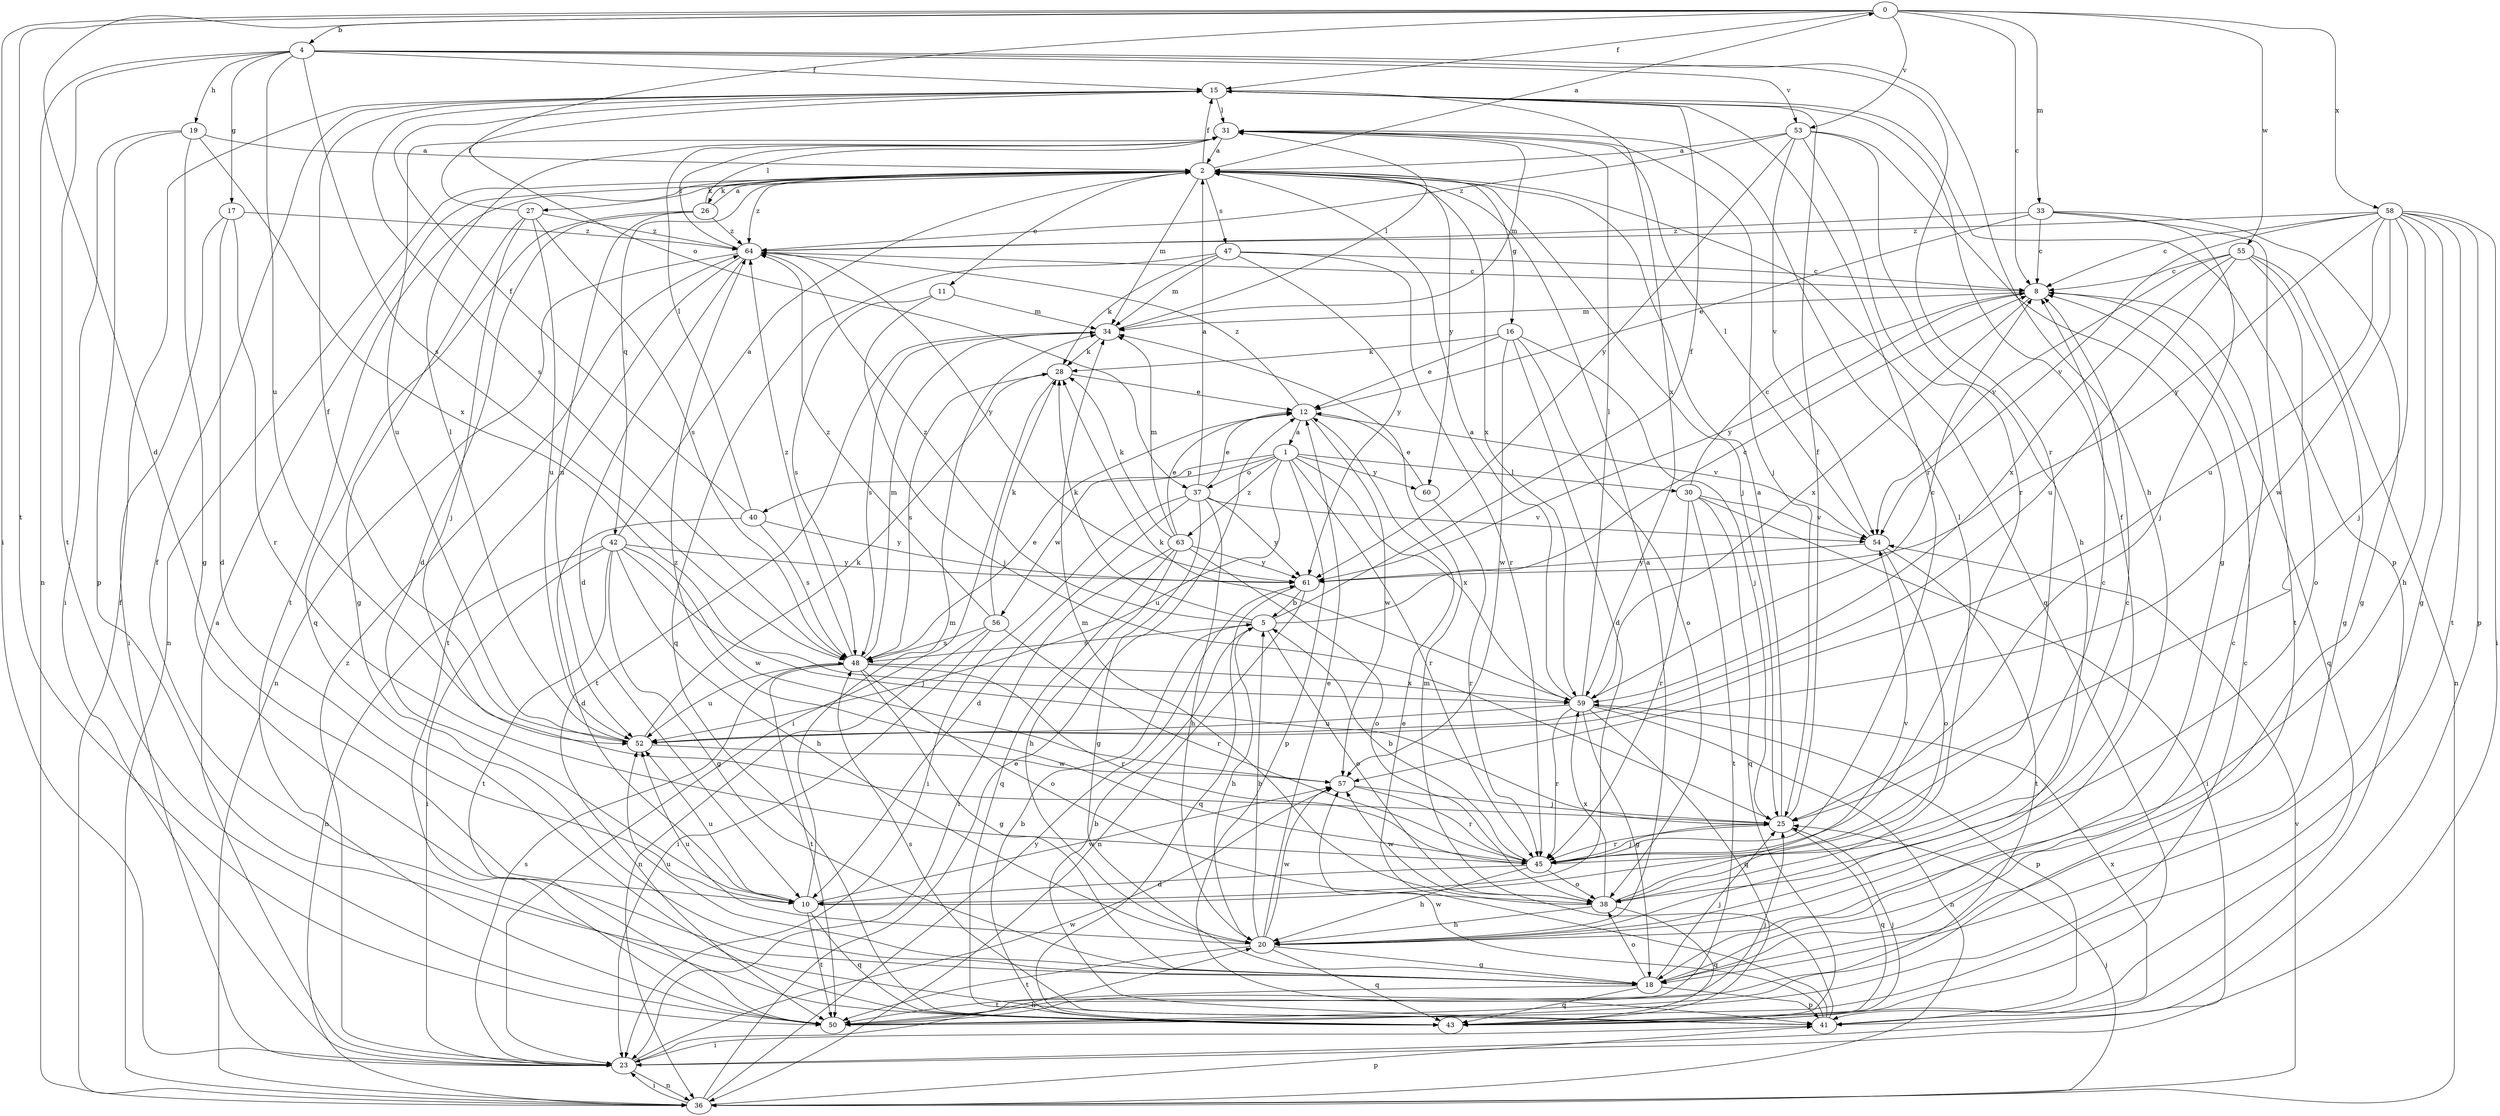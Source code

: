 strict digraph  {
0;
1;
2;
4;
5;
8;
10;
11;
12;
15;
16;
17;
18;
19;
20;
23;
25;
26;
27;
28;
30;
31;
33;
34;
36;
37;
38;
40;
41;
42;
43;
45;
47;
48;
50;
52;
53;
54;
55;
56;
57;
58;
59;
60;
61;
63;
64;
0 -> 4  [label=b];
0 -> 8  [label=c];
0 -> 10  [label=d];
0 -> 15  [label=f];
0 -> 23  [label=i];
0 -> 33  [label=m];
0 -> 37  [label=o];
0 -> 50  [label=t];
0 -> 53  [label=v];
0 -> 55  [label=w];
0 -> 58  [label=x];
1 -> 30  [label=l];
1 -> 37  [label=o];
1 -> 40  [label=p];
1 -> 41  [label=p];
1 -> 45  [label=r];
1 -> 52  [label=u];
1 -> 56  [label=w];
1 -> 59  [label=x];
1 -> 60  [label=y];
1 -> 63  [label=z];
2 -> 0  [label=a];
2 -> 11  [label=e];
2 -> 15  [label=f];
2 -> 16  [label=g];
2 -> 25  [label=j];
2 -> 26  [label=k];
2 -> 27  [label=k];
2 -> 34  [label=m];
2 -> 36  [label=n];
2 -> 42  [label=q];
2 -> 43  [label=q];
2 -> 47  [label=s];
2 -> 50  [label=t];
2 -> 59  [label=x];
2 -> 60  [label=y];
2 -> 64  [label=z];
4 -> 15  [label=f];
4 -> 17  [label=g];
4 -> 19  [label=h];
4 -> 20  [label=h];
4 -> 36  [label=n];
4 -> 45  [label=r];
4 -> 48  [label=s];
4 -> 50  [label=t];
4 -> 52  [label=u];
4 -> 53  [label=v];
5 -> 8  [label=c];
5 -> 15  [label=f];
5 -> 20  [label=h];
5 -> 28  [label=k];
5 -> 38  [label=o];
5 -> 48  [label=s];
5 -> 64  [label=z];
8 -> 34  [label=m];
8 -> 43  [label=q];
8 -> 59  [label=x];
8 -> 61  [label=y];
10 -> 8  [label=c];
10 -> 34  [label=m];
10 -> 43  [label=q];
10 -> 50  [label=t];
10 -> 52  [label=u];
10 -> 57  [label=w];
11 -> 25  [label=j];
11 -> 34  [label=m];
11 -> 48  [label=s];
12 -> 1  [label=a];
12 -> 54  [label=v];
12 -> 57  [label=w];
12 -> 64  [label=z];
15 -> 31  [label=l];
15 -> 41  [label=p];
15 -> 45  [label=r];
15 -> 48  [label=s];
15 -> 59  [label=x];
16 -> 10  [label=d];
16 -> 12  [label=e];
16 -> 25  [label=j];
16 -> 28  [label=k];
16 -> 38  [label=o];
16 -> 57  [label=w];
17 -> 10  [label=d];
17 -> 23  [label=i];
17 -> 45  [label=r];
17 -> 64  [label=z];
18 -> 8  [label=c];
18 -> 25  [label=j];
18 -> 38  [label=o];
18 -> 41  [label=p];
18 -> 43  [label=q];
18 -> 50  [label=t];
18 -> 52  [label=u];
19 -> 2  [label=a];
19 -> 18  [label=g];
19 -> 23  [label=i];
19 -> 41  [label=p];
19 -> 59  [label=x];
20 -> 2  [label=a];
20 -> 5  [label=b];
20 -> 12  [label=e];
20 -> 15  [label=f];
20 -> 18  [label=g];
20 -> 43  [label=q];
20 -> 50  [label=t];
20 -> 52  [label=u];
20 -> 57  [label=w];
23 -> 2  [label=a];
23 -> 20  [label=h];
23 -> 36  [label=n];
23 -> 48  [label=s];
23 -> 57  [label=w];
23 -> 64  [label=z];
25 -> 2  [label=a];
25 -> 15  [label=f];
25 -> 43  [label=q];
25 -> 45  [label=r];
26 -> 2  [label=a];
26 -> 10  [label=d];
26 -> 31  [label=l];
26 -> 43  [label=q];
26 -> 52  [label=u];
26 -> 64  [label=z];
27 -> 15  [label=f];
27 -> 18  [label=g];
27 -> 25  [label=j];
27 -> 48  [label=s];
27 -> 52  [label=u];
27 -> 64  [label=z];
28 -> 12  [label=e];
28 -> 23  [label=i];
28 -> 48  [label=s];
30 -> 8  [label=c];
30 -> 23  [label=i];
30 -> 43  [label=q];
30 -> 45  [label=r];
30 -> 50  [label=t];
30 -> 54  [label=v];
31 -> 2  [label=a];
31 -> 25  [label=j];
31 -> 34  [label=m];
31 -> 52  [label=u];
33 -> 8  [label=c];
33 -> 12  [label=e];
33 -> 18  [label=g];
33 -> 25  [label=j];
33 -> 50  [label=t];
33 -> 64  [label=z];
34 -> 28  [label=k];
34 -> 31  [label=l];
34 -> 48  [label=s];
34 -> 50  [label=t];
36 -> 12  [label=e];
36 -> 15  [label=f];
36 -> 23  [label=i];
36 -> 25  [label=j];
36 -> 41  [label=p];
36 -> 54  [label=v];
36 -> 61  [label=y];
37 -> 2  [label=a];
37 -> 10  [label=d];
37 -> 12  [label=e];
37 -> 18  [label=g];
37 -> 20  [label=h];
37 -> 23  [label=i];
37 -> 54  [label=v];
37 -> 61  [label=y];
38 -> 20  [label=h];
38 -> 31  [label=l];
38 -> 34  [label=m];
38 -> 43  [label=q];
38 -> 54  [label=v];
38 -> 57  [label=w];
38 -> 59  [label=x];
40 -> 10  [label=d];
40 -> 15  [label=f];
40 -> 31  [label=l];
40 -> 48  [label=s];
40 -> 61  [label=y];
41 -> 5  [label=b];
41 -> 12  [label=e];
41 -> 23  [label=i];
41 -> 34  [label=m];
41 -> 48  [label=s];
41 -> 57  [label=w];
41 -> 59  [label=x];
42 -> 2  [label=a];
42 -> 18  [label=g];
42 -> 20  [label=h];
42 -> 23  [label=i];
42 -> 25  [label=j];
42 -> 36  [label=n];
42 -> 50  [label=t];
42 -> 57  [label=w];
42 -> 61  [label=y];
43 -> 5  [label=b];
43 -> 15  [label=f];
43 -> 25  [label=j];
45 -> 5  [label=b];
45 -> 8  [label=c];
45 -> 10  [label=d];
45 -> 20  [label=h];
45 -> 25  [label=j];
45 -> 38  [label=o];
45 -> 64  [label=z];
47 -> 8  [label=c];
47 -> 28  [label=k];
47 -> 34  [label=m];
47 -> 43  [label=q];
47 -> 45  [label=r];
47 -> 61  [label=y];
48 -> 12  [label=e];
48 -> 18  [label=g];
48 -> 34  [label=m];
48 -> 38  [label=o];
48 -> 45  [label=r];
48 -> 50  [label=t];
48 -> 52  [label=u];
48 -> 59  [label=x];
48 -> 64  [label=z];
50 -> 8  [label=c];
50 -> 25  [label=j];
52 -> 15  [label=f];
52 -> 28  [label=k];
52 -> 31  [label=l];
52 -> 57  [label=w];
53 -> 2  [label=a];
53 -> 18  [label=g];
53 -> 20  [label=h];
53 -> 45  [label=r];
53 -> 54  [label=v];
53 -> 61  [label=y];
53 -> 64  [label=z];
54 -> 31  [label=l];
54 -> 38  [label=o];
54 -> 50  [label=t];
54 -> 61  [label=y];
55 -> 8  [label=c];
55 -> 18  [label=g];
55 -> 36  [label=n];
55 -> 38  [label=o];
55 -> 52  [label=u];
55 -> 54  [label=v];
55 -> 59  [label=x];
56 -> 23  [label=i];
56 -> 28  [label=k];
56 -> 36  [label=n];
56 -> 45  [label=r];
56 -> 48  [label=s];
56 -> 64  [label=z];
57 -> 25  [label=j];
57 -> 45  [label=r];
58 -> 8  [label=c];
58 -> 18  [label=g];
58 -> 20  [label=h];
58 -> 23  [label=i];
58 -> 25  [label=j];
58 -> 41  [label=p];
58 -> 50  [label=t];
58 -> 52  [label=u];
58 -> 54  [label=v];
58 -> 57  [label=w];
58 -> 61  [label=y];
58 -> 64  [label=z];
59 -> 2  [label=a];
59 -> 8  [label=c];
59 -> 18  [label=g];
59 -> 28  [label=k];
59 -> 31  [label=l];
59 -> 36  [label=n];
59 -> 41  [label=p];
59 -> 43  [label=q];
59 -> 45  [label=r];
59 -> 52  [label=u];
60 -> 12  [label=e];
60 -> 45  [label=r];
61 -> 5  [label=b];
61 -> 36  [label=n];
61 -> 43  [label=q];
63 -> 12  [label=e];
63 -> 20  [label=h];
63 -> 23  [label=i];
63 -> 28  [label=k];
63 -> 34  [label=m];
63 -> 38  [label=o];
63 -> 43  [label=q];
63 -> 61  [label=y];
64 -> 8  [label=c];
64 -> 10  [label=d];
64 -> 31  [label=l];
64 -> 36  [label=n];
64 -> 50  [label=t];
64 -> 61  [label=y];
}
